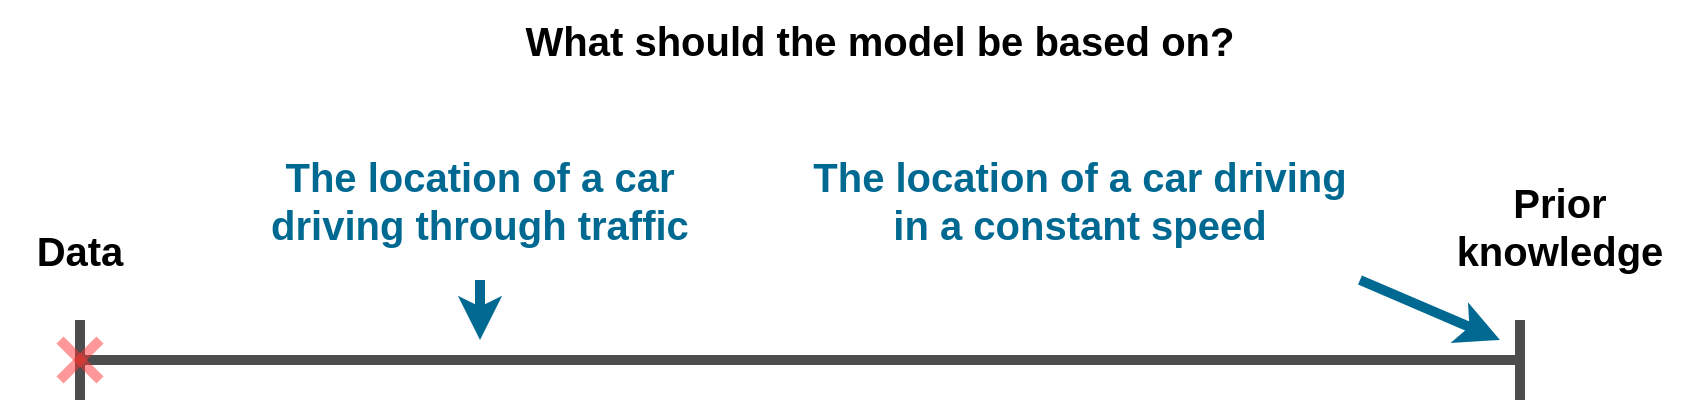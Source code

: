 <mxfile version="14.1.4" type="device" pages="2"><diagram id="1Qgoyo7V4SLdbj-gkMX2" name="data_vs_prior"><mxGraphModel dx="1350" dy="843" grid="1" gridSize="10" guides="0" tooltips="1" connect="0" arrows="0" fold="1" page="1" pageScale="1" pageWidth="900" pageHeight="900" math="0" shadow="0"><root><mxCell id="rs-hJmFOEK6Sf9lU0m5Q-0"/><mxCell id="rs-hJmFOEK6Sf9lU0m5Q-1" parent="rs-hJmFOEK6Sf9lU0m5Q-0"/><mxCell id="H4QrVmya7DnoXj6I2219-1" value="" style="endArrow=none;html=1;strokeWidth=5;strokeColor=#4D4D4D;" parent="rs-hJmFOEK6Sf9lU0m5Q-1" edge="1"><mxGeometry width="50" height="50" relative="1" as="geometry"><mxPoint x="80" y="440" as="sourcePoint"/><mxPoint x="800" y="440" as="targetPoint"/></mxGeometry></mxCell><mxCell id="UWzxJvlIVSwAfrF_M9KE-0" value="" style="endArrow=none;html=1;strokeWidth=5;strokeColor=#4D4D4D;" parent="rs-hJmFOEK6Sf9lU0m5Q-1" edge="1"><mxGeometry width="50" height="50" relative="1" as="geometry"><mxPoint x="80" y="460" as="sourcePoint"/><mxPoint x="80" y="420" as="targetPoint"/></mxGeometry></mxCell><mxCell id="UWzxJvlIVSwAfrF_M9KE-1" value="" style="endArrow=none;html=1;strokeWidth=5;strokeColor=#4D4D4D;" parent="rs-hJmFOEK6Sf9lU0m5Q-1" edge="1"><mxGeometry width="50" height="50" relative="1" as="geometry"><mxPoint x="800" y="460" as="sourcePoint"/><mxPoint x="800" y="420" as="targetPoint"/></mxGeometry></mxCell><mxCell id="UWzxJvlIVSwAfrF_M9KE-3" value="Data" style="text;html=1;strokeColor=none;fillColor=none;align=center;verticalAlign=bottom;whiteSpace=wrap;rounded=0;fontStyle=1;fontSize=20;" parent="rs-hJmFOEK6Sf9lU0m5Q-1" vertex="1"><mxGeometry x="40" y="360" width="80" height="40" as="geometry"/></mxCell><mxCell id="UWzxJvlIVSwAfrF_M9KE-4" value="Prior knowledge" style="text;html=1;strokeColor=none;fillColor=none;align=center;verticalAlign=bottom;whiteSpace=wrap;rounded=0;fontStyle=1;fontSize=20;" parent="rs-hJmFOEK6Sf9lU0m5Q-1" vertex="1"><mxGeometry x="760" y="320" width="120" height="80" as="geometry"/></mxCell><mxCell id="UWzxJvlIVSwAfrF_M9KE-5" value="" style="endArrow=none;html=1;strokeWidth=5;fillColor=#f8cecc;strokeColor=#FF3333;opacity=50;" parent="rs-hJmFOEK6Sf9lU0m5Q-1" edge="1"><mxGeometry width="50" height="50" relative="1" as="geometry"><mxPoint x="70" y="450" as="sourcePoint"/><mxPoint x="90" y="430" as="targetPoint"/></mxGeometry></mxCell><mxCell id="UWzxJvlIVSwAfrF_M9KE-6" value="" style="endArrow=none;html=1;strokeWidth=5;fillColor=#f8cecc;strokeColor=#FF3333;opacity=50;" parent="rs-hJmFOEK6Sf9lU0m5Q-1" edge="1"><mxGeometry width="50" height="50" relative="1" as="geometry"><mxPoint x="90" y="450" as="sourcePoint"/><mxPoint x="70" y="430" as="targetPoint"/></mxGeometry></mxCell><mxCell id="UWzxJvlIVSwAfrF_M9KE-7" value="What should the model be based on?" style="text;html=1;strokeColor=none;fillColor=none;align=center;verticalAlign=middle;whiteSpace=wrap;rounded=0;fontStyle=1;fontSize=20;" parent="rs-hJmFOEK6Sf9lU0m5Q-1" vertex="1"><mxGeometry x="280" y="260" width="400" height="40" as="geometry"/></mxCell><mxCell id="FtDDvcmvukytChXwQCZ0-1" value="" style="endArrow=classic;html=1;strokeWidth=5;sketch=0;strokeColor=#006992;" parent="rs-hJmFOEK6Sf9lU0m5Q-1" edge="1"><mxGeometry width="50" height="50" relative="1" as="geometry"><mxPoint x="720" y="400" as="sourcePoint"/><mxPoint x="790" y="430" as="targetPoint"/></mxGeometry></mxCell><mxCell id="FtDDvcmvukytChXwQCZ0-2" value="The location of a car driving in a constant speed" style="text;html=1;strokeColor=none;fillColor=none;align=center;verticalAlign=middle;whiteSpace=wrap;rounded=0;fontColor=#006992;fontStyle=1;fontSize=20;" parent="rs-hJmFOEK6Sf9lU0m5Q-1" vertex="1"><mxGeometry x="440" y="320" width="280" height="80" as="geometry"/></mxCell><mxCell id="FtDDvcmvukytChXwQCZ0-3" value="" style="endArrow=classic;html=1;strokeWidth=5;sketch=0;strokeColor=#006992;" parent="rs-hJmFOEK6Sf9lU0m5Q-1" edge="1"><mxGeometry width="50" height="50" relative="1" as="geometry"><mxPoint x="280" y="400" as="sourcePoint"/><mxPoint x="280" y="430" as="targetPoint"/></mxGeometry></mxCell><mxCell id="FtDDvcmvukytChXwQCZ0-4" value="The location of a car driving through traffic" style="text;html=1;strokeColor=none;fillColor=none;align=center;verticalAlign=middle;whiteSpace=wrap;rounded=0;fontColor=#006992;fontStyle=1;fontSize=20;" parent="rs-hJmFOEK6Sf9lU0m5Q-1" vertex="1"><mxGeometry x="160" y="320" width="240" height="80" as="geometry"/></mxCell></root></mxGraphModel></diagram><diagram name="data_vs_prior_ml" id="T9l8ImAPGAndpySnALHv"><mxGraphModel dx="1350" dy="843" grid="1" gridSize="10" guides="0" tooltips="1" connect="0" arrows="0" fold="1" page="1" pageScale="1" pageWidth="900" pageHeight="900" math="0" shadow="0"><root><mxCell id="kgmhyakGklOL3s8ZBdGq-0"/><mxCell id="kgmhyakGklOL3s8ZBdGq-1" parent="kgmhyakGklOL3s8ZBdGq-0"/><mxCell id="kgmhyakGklOL3s8ZBdGq-2" value="" style="endArrow=none;html=1;strokeWidth=5;strokeColor=#4D4D4D;" parent="kgmhyakGklOL3s8ZBdGq-1" edge="1"><mxGeometry width="50" height="50" relative="1" as="geometry"><mxPoint x="80" y="440" as="sourcePoint"/><mxPoint x="800" y="440" as="targetPoint"/></mxGeometry></mxCell><mxCell id="kgmhyakGklOL3s8ZBdGq-3" value="" style="endArrow=none;html=1;strokeWidth=5;strokeColor=#4D4D4D;" parent="kgmhyakGklOL3s8ZBdGq-1" edge="1"><mxGeometry width="50" height="50" relative="1" as="geometry"><mxPoint x="80" y="460" as="sourcePoint"/><mxPoint x="80" y="420" as="targetPoint"/></mxGeometry></mxCell><mxCell id="kgmhyakGklOL3s8ZBdGq-4" value="" style="endArrow=none;html=1;strokeWidth=5;strokeColor=#4D4D4D;" parent="kgmhyakGklOL3s8ZBdGq-1" edge="1"><mxGeometry width="50" height="50" relative="1" as="geometry"><mxPoint x="800" y="460" as="sourcePoint"/><mxPoint x="800" y="420" as="targetPoint"/></mxGeometry></mxCell><mxCell id="kgmhyakGklOL3s8ZBdGq-5" value="Data" style="text;html=1;strokeColor=none;fillColor=none;align=center;verticalAlign=bottom;whiteSpace=wrap;rounded=0;fontStyle=1;fontSize=20;" parent="kgmhyakGklOL3s8ZBdGq-1" vertex="1"><mxGeometry x="40" y="360" width="80" height="40" as="geometry"/></mxCell><mxCell id="kgmhyakGklOL3s8ZBdGq-6" value="Prior knowledge" style="text;html=1;strokeColor=none;fillColor=none;align=center;verticalAlign=bottom;whiteSpace=wrap;rounded=0;fontStyle=1;fontSize=20;" parent="kgmhyakGklOL3s8ZBdGq-1" vertex="1"><mxGeometry x="760" y="320" width="120" height="80" as="geometry"/></mxCell><mxCell id="kgmhyakGklOL3s8ZBdGq-7" value="" style="endArrow=none;html=1;strokeWidth=5;fillColor=#f8cecc;strokeColor=#FF3333;opacity=50;" parent="kgmhyakGklOL3s8ZBdGq-1" edge="1"><mxGeometry width="50" height="50" relative="1" as="geometry"><mxPoint x="70" y="450" as="sourcePoint"/><mxPoint x="90" y="430" as="targetPoint"/></mxGeometry></mxCell><mxCell id="kgmhyakGklOL3s8ZBdGq-8" value="" style="endArrow=none;html=1;strokeWidth=5;fillColor=#f8cecc;strokeColor=#FF3333;opacity=50;" parent="kgmhyakGklOL3s8ZBdGq-1" edge="1"><mxGeometry width="50" height="50" relative="1" as="geometry"><mxPoint x="90" y="450" as="sourcePoint"/><mxPoint x="70" y="430" as="targetPoint"/></mxGeometry></mxCell><mxCell id="kgmhyakGklOL3s8ZBdGq-9" value="What should the model be based on?" style="text;html=1;strokeColor=none;fillColor=none;align=center;verticalAlign=middle;whiteSpace=wrap;rounded=0;fontStyle=1;fontSize=20;" parent="kgmhyakGklOL3s8ZBdGq-1" vertex="1"><mxGeometry x="280" y="260" width="400" height="40" as="geometry"/></mxCell><mxCell id="kgmhyakGklOL3s8ZBdGq-10" value="" style="shape=curlyBracket;whiteSpace=wrap;html=1;rounded=1;rotation=-90;strokeWidth=5;fillColor=none;strokeColor=#FF6666;" parent="kgmhyakGklOL3s8ZBdGq-1" vertex="1"><mxGeometry x="415" y="135" width="40" height="710" as="geometry"/></mxCell><mxCell id="kgmhyakGklOL3s8ZBdGq-11" value="" style="endArrow=classic;html=1;strokeWidth=5;sketch=0;strokeColor=#006992;" parent="kgmhyakGklOL3s8ZBdGq-1" edge="1"><mxGeometry width="50" height="50" relative="1" as="geometry"><mxPoint x="720" y="400" as="sourcePoint"/><mxPoint x="790" y="430" as="targetPoint"/></mxGeometry></mxCell><mxCell id="kgmhyakGklOL3s8ZBdGq-12" value="The location of a car driving in a constant speed" style="text;html=1;strokeColor=none;fillColor=none;align=center;verticalAlign=middle;whiteSpace=wrap;rounded=0;fontColor=#006992;fontStyle=1;fontSize=20;" parent="kgmhyakGklOL3s8ZBdGq-1" vertex="1"><mxGeometry x="440" y="320" width="280" height="80" as="geometry"/></mxCell><mxCell id="kgmhyakGklOL3s8ZBdGq-13" value="" style="endArrow=classic;html=1;strokeWidth=5;sketch=0;strokeColor=#006992;" parent="kgmhyakGklOL3s8ZBdGq-1" edge="1"><mxGeometry width="50" height="50" relative="1" as="geometry"><mxPoint x="280" y="400" as="sourcePoint"/><mxPoint x="280" y="430" as="targetPoint"/></mxGeometry></mxCell><mxCell id="kgmhyakGklOL3s8ZBdGq-14" value="The location of a car driving through traffic" style="text;html=1;strokeColor=none;fillColor=none;align=center;verticalAlign=middle;whiteSpace=wrap;rounded=0;fontColor=#006992;fontStyle=1;fontSize=20;" parent="kgmhyakGklOL3s8ZBdGq-1" vertex="1"><mxGeometry x="160" y="320" width="240" height="80" as="geometry"/></mxCell><mxCell id="kgmhyakGklOL3s8ZBdGq-15" value="The regime of machine learning problems (according to the definition)" style="text;html=1;strokeColor=none;fillColor=none;align=center;verticalAlign=middle;whiteSpace=wrap;rounded=0;fontStyle=1;fontColor=#FF6666;fontSize=20;" parent="kgmhyakGklOL3s8ZBdGq-1" vertex="1"><mxGeometry x="80" y="510" width="680" height="40" as="geometry"/></mxCell><mxCell id="kgmhyakGklOL3s8ZBdGq-16" value="Where typical machine learning problems live" style="text;html=1;strokeColor=none;fillColor=none;align=center;verticalAlign=middle;whiteSpace=wrap;rounded=0;fontStyle=1;fontColor=#FF6666;fontSize=20;" parent="kgmhyakGklOL3s8ZBdGq-1" vertex="1"><mxGeometry x="80" y="590" width="440" height="40" as="geometry"/></mxCell><mxCell id="kgmhyakGklOL3s8ZBdGq-17" value="" style="shape=curlyBracket;whiteSpace=wrap;html=1;rounded=1;rotation=-90;strokeWidth=5;fillColor=none;strokeColor=#FF6666;" parent="kgmhyakGklOL3s8ZBdGq-1" vertex="1"><mxGeometry x="260" y="370" width="40" height="400" as="geometry"/></mxCell></root></mxGraphModel></diagram></mxfile>